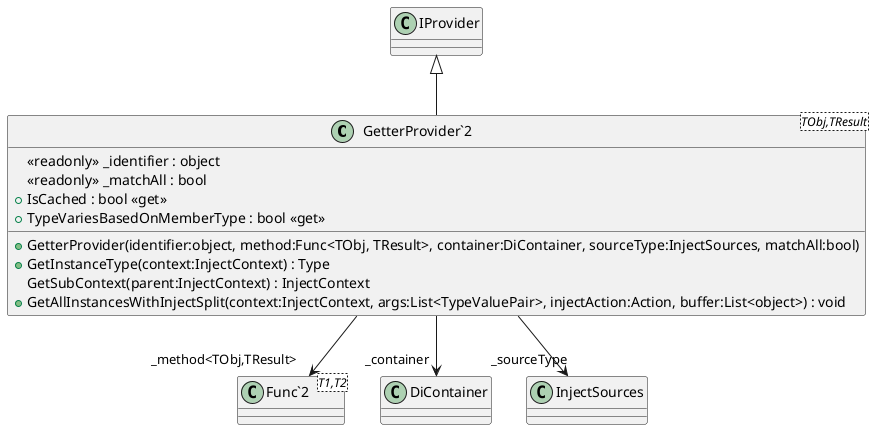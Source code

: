 @startuml
class "GetterProvider`2"<TObj,TResult> {
    <<readonly>> _identifier : object
    <<readonly>> _matchAll : bool
    + GetterProvider(identifier:object, method:Func<TObj, TResult>, container:DiContainer, sourceType:InjectSources, matchAll:bool)
    + IsCached : bool <<get>>
    + TypeVariesBasedOnMemberType : bool <<get>>
    + GetInstanceType(context:InjectContext) : Type
    GetSubContext(parent:InjectContext) : InjectContext
    + GetAllInstancesWithInjectSplit(context:InjectContext, args:List<TypeValuePair>, injectAction:Action, buffer:List<object>) : void
}
class "Func`2"<T1,T2> {
}
IProvider <|-- "GetterProvider`2"
"GetterProvider`2" --> "_container" DiContainer
"GetterProvider`2" --> "_method<TObj,TResult>" "Func`2"
"GetterProvider`2" --> "_sourceType" InjectSources
@enduml
